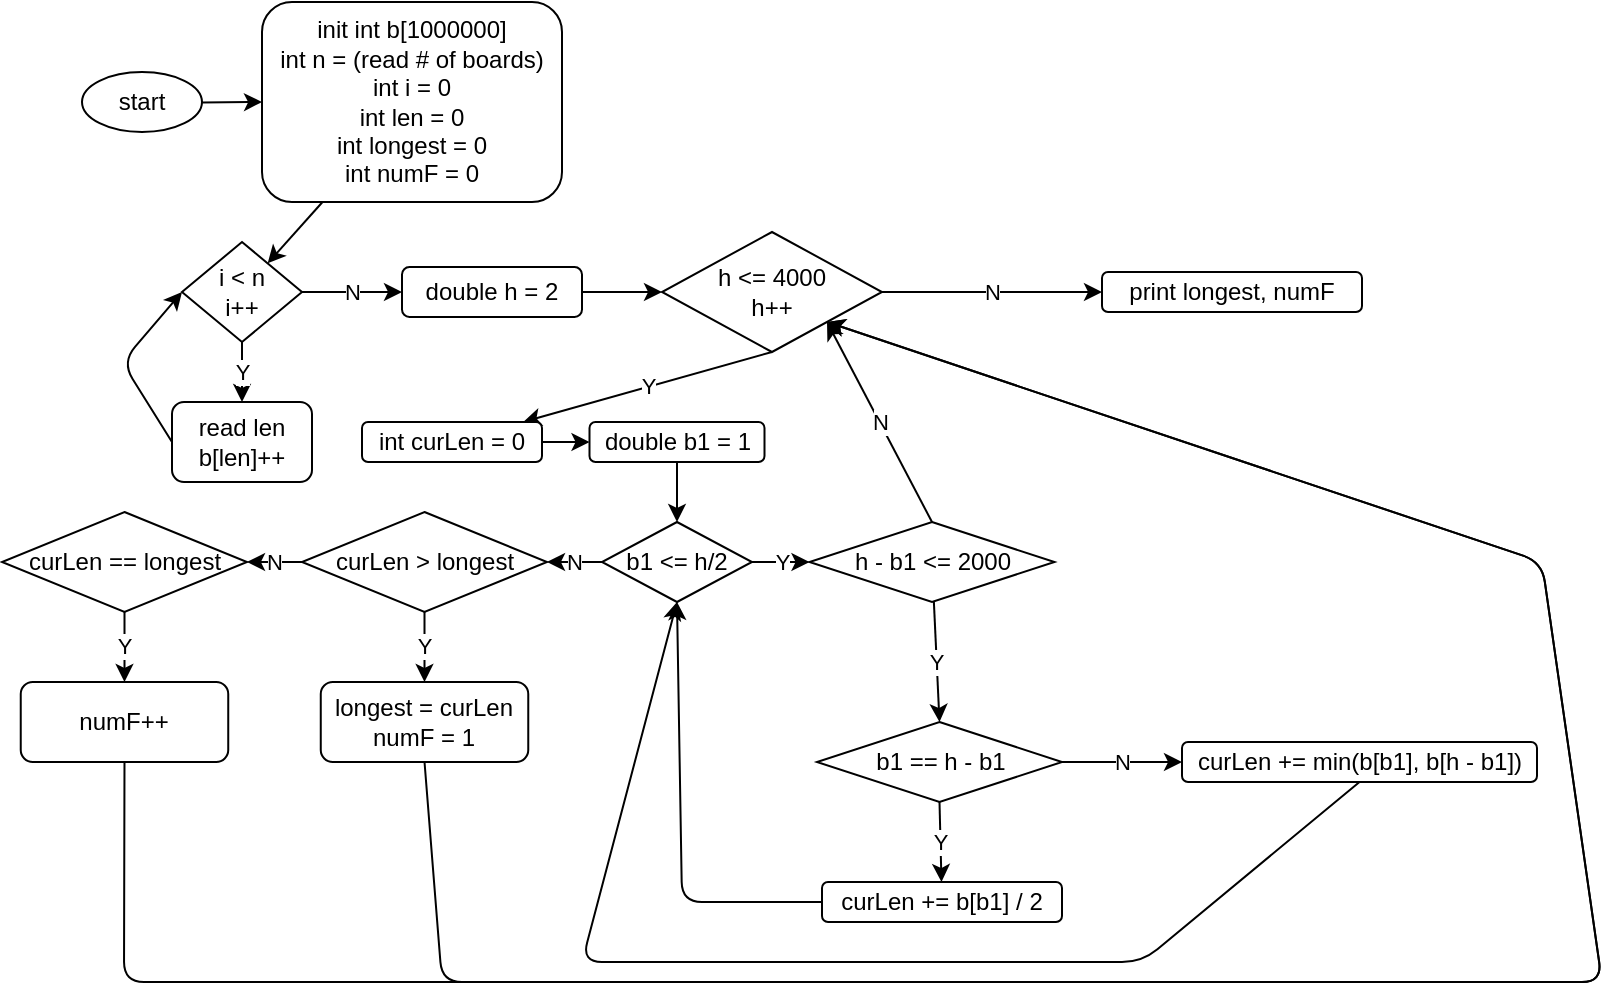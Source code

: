 <mxfile>
    <diagram id="ySyq6LQl65sqkJCk_Ndk" name="main">
        <mxGraphModel dx="969" dy="568" grid="1" gridSize="10" guides="1" tooltips="1" connect="1" arrows="1" fold="1" page="1" pageScale="1" pageWidth="850" pageHeight="1100" math="0" shadow="0">
            <root>
                <mxCell id="0"/>
                <mxCell id="1" parent="0"/>
                <mxCell id="5" value="" style="edgeStyle=none;html=1;" edge="1" parent="1" source="3" target="4">
                    <mxGeometry relative="1" as="geometry"/>
                </mxCell>
                <mxCell id="3" value="start" style="ellipse;whiteSpace=wrap;html=1;" vertex="1" parent="1">
                    <mxGeometry x="70" y="55" width="60" height="30" as="geometry"/>
                </mxCell>
                <mxCell id="8" value="" style="edgeStyle=none;html=1;" edge="1" parent="1" source="4" target="7">
                    <mxGeometry relative="1" as="geometry"/>
                </mxCell>
                <mxCell id="4" value="init int b[1000000]&lt;br&gt;int n = (read # of boards)&lt;br&gt;int i = 0&lt;br&gt;int len = 0&lt;br&gt;int longest = 0&lt;br&gt;int numF = 0" style="rounded=1;whiteSpace=wrap;html=1;" vertex="1" parent="1">
                    <mxGeometry x="160" y="20" width="150" height="100" as="geometry"/>
                </mxCell>
                <mxCell id="10" value="Y" style="edgeStyle=none;html=1;" edge="1" parent="1" source="7" target="9">
                    <mxGeometry relative="1" as="geometry"/>
                </mxCell>
                <mxCell id="13" value="N" style="edgeStyle=none;html=1;" edge="1" parent="1" source="7" target="12">
                    <mxGeometry relative="1" as="geometry"/>
                </mxCell>
                <mxCell id="7" value="i &amp;lt; n&lt;br&gt;i++" style="rhombus;whiteSpace=wrap;html=1;" vertex="1" parent="1">
                    <mxGeometry x="120" y="140" width="60" height="50" as="geometry"/>
                </mxCell>
                <mxCell id="11" style="edgeStyle=none;html=1;exitX=0;exitY=0.5;exitDx=0;exitDy=0;entryX=0;entryY=0.5;entryDx=0;entryDy=0;" edge="1" parent="1" source="9" target="7">
                    <mxGeometry relative="1" as="geometry">
                        <Array as="points">
                            <mxPoint x="90" y="200"/>
                        </Array>
                    </mxGeometry>
                </mxCell>
                <mxCell id="9" value="read len&lt;br&gt;b[len]++" style="rounded=1;whiteSpace=wrap;html=1;" vertex="1" parent="1">
                    <mxGeometry x="115" y="220" width="70" height="40" as="geometry"/>
                </mxCell>
                <mxCell id="17" value="" style="edgeStyle=none;html=1;" edge="1" parent="1" source="12" target="15">
                    <mxGeometry relative="1" as="geometry"/>
                </mxCell>
                <mxCell id="12" value="double h = 2" style="rounded=1;whiteSpace=wrap;html=1;" vertex="1" parent="1">
                    <mxGeometry x="230" y="152.5" width="90" height="25" as="geometry"/>
                </mxCell>
                <mxCell id="19" value="Y" style="edgeStyle=none;html=1;exitX=0.5;exitY=1;exitDx=0;exitDy=0;" edge="1" parent="1" source="15" target="18">
                    <mxGeometry relative="1" as="geometry"/>
                </mxCell>
                <mxCell id="23" value="N" style="edgeStyle=none;html=1;" edge="1" parent="1" source="15" target="22">
                    <mxGeometry relative="1" as="geometry"/>
                </mxCell>
                <mxCell id="15" value="h &amp;lt;= 4000&lt;br&gt;h++" style="rhombus;whiteSpace=wrap;html=1;" vertex="1" parent="1">
                    <mxGeometry x="360" y="135" width="110" height="60" as="geometry"/>
                </mxCell>
                <mxCell id="25" value="" style="edgeStyle=none;html=1;" edge="1" parent="1" source="18" target="24">
                    <mxGeometry relative="1" as="geometry"/>
                </mxCell>
                <mxCell id="18" value="int curLen = 0" style="rounded=1;whiteSpace=wrap;html=1;" vertex="1" parent="1">
                    <mxGeometry x="210" y="230" width="90" height="20" as="geometry"/>
                </mxCell>
                <mxCell id="22" value="print longest, numF" style="rounded=1;whiteSpace=wrap;html=1;" vertex="1" parent="1">
                    <mxGeometry x="580" y="155" width="130" height="20" as="geometry"/>
                </mxCell>
                <mxCell id="28" value="" style="edgeStyle=none;html=1;" edge="1" parent="1" source="24" target="27">
                    <mxGeometry relative="1" as="geometry"/>
                </mxCell>
                <mxCell id="24" value="double b1 = 1" style="rounded=1;whiteSpace=wrap;html=1;" vertex="1" parent="1">
                    <mxGeometry x="323.75" y="230" width="87.5" height="20" as="geometry"/>
                </mxCell>
                <mxCell id="30" value="Y" style="edgeStyle=none;html=1;exitX=1;exitY=0.5;exitDx=0;exitDy=0;entryX=0;entryY=0.5;entryDx=0;entryDy=0;" edge="1" parent="1" source="27" target="29">
                    <mxGeometry relative="1" as="geometry"/>
                </mxCell>
                <mxCell id="54" value="N" style="edgeStyle=none;html=1;" edge="1" parent="1" source="27" target="53">
                    <mxGeometry relative="1" as="geometry"/>
                </mxCell>
                <mxCell id="27" value="b1 &amp;lt;= h/2" style="rhombus;whiteSpace=wrap;html=1;" vertex="1" parent="1">
                    <mxGeometry x="330" y="280" width="75" height="40" as="geometry"/>
                </mxCell>
                <mxCell id="32" value="N" style="edgeStyle=none;html=1;exitX=0.5;exitY=0;exitDx=0;exitDy=0;entryX=1;entryY=1;entryDx=0;entryDy=0;" edge="1" parent="1" source="29" target="15">
                    <mxGeometry relative="1" as="geometry">
                        <Array as="points"/>
                    </mxGeometry>
                </mxCell>
                <mxCell id="34" value="Y" style="edgeStyle=none;html=1;entryX=0.5;entryY=0;entryDx=0;entryDy=0;" edge="1" parent="1" source="29" target="37">
                    <mxGeometry relative="1" as="geometry">
                        <mxPoint x="731.25" y="300" as="targetPoint"/>
                    </mxGeometry>
                </mxCell>
                <mxCell id="29" value="h - b1 &amp;lt;= 2000" style="rhombus;whiteSpace=wrap;html=1;" vertex="1" parent="1">
                    <mxGeometry x="433.75" y="280" width="122.5" height="40" as="geometry"/>
                </mxCell>
                <mxCell id="41" value="Y" style="edgeStyle=none;html=1;exitX=0.5;exitY=1;exitDx=0;exitDy=0;" edge="1" parent="1" source="37" target="40">
                    <mxGeometry relative="1" as="geometry"/>
                </mxCell>
                <mxCell id="44" value="N" style="edgeStyle=none;html=1;exitX=1;exitY=0.5;exitDx=0;exitDy=0;entryX=0;entryY=0.5;entryDx=0;entryDy=0;" edge="1" parent="1" source="37" target="43">
                    <mxGeometry relative="1" as="geometry"/>
                </mxCell>
                <mxCell id="37" value="b1 == h - b1" style="rhombus;whiteSpace=wrap;html=1;" vertex="1" parent="1">
                    <mxGeometry x="437.5" y="380" width="122.5" height="40" as="geometry"/>
                </mxCell>
                <mxCell id="52" style="edgeStyle=none;html=1;exitX=0;exitY=0.5;exitDx=0;exitDy=0;entryX=0.5;entryY=1;entryDx=0;entryDy=0;" edge="1" parent="1" source="40" target="27">
                    <mxGeometry relative="1" as="geometry">
                        <Array as="points">
                            <mxPoint x="370" y="470"/>
                        </Array>
                    </mxGeometry>
                </mxCell>
                <mxCell id="40" value="curLen += b[b1] / 2" style="rounded=1;whiteSpace=wrap;html=1;" vertex="1" parent="1">
                    <mxGeometry x="440" y="460" width="120" height="20" as="geometry"/>
                </mxCell>
                <mxCell id="47" style="edgeStyle=none;html=1;exitX=0.5;exitY=1;exitDx=0;exitDy=0;entryX=0.5;entryY=1;entryDx=0;entryDy=0;" edge="1" parent="1" source="43" target="27">
                    <mxGeometry relative="1" as="geometry">
                        <Array as="points">
                            <mxPoint x="600" y="500"/>
                            <mxPoint x="320" y="500"/>
                        </Array>
                    </mxGeometry>
                </mxCell>
                <mxCell id="43" value="curLen += min(b[b1], b[h - b1])" style="rounded=1;whiteSpace=wrap;html=1;" vertex="1" parent="1">
                    <mxGeometry x="620" y="390" width="177.5" height="20" as="geometry"/>
                </mxCell>
                <mxCell id="56" value="Y" style="edgeStyle=none;html=1;" edge="1" parent="1" source="53" target="55">
                    <mxGeometry relative="1" as="geometry"/>
                </mxCell>
                <mxCell id="58" value="N" style="edgeStyle=none;html=1;" edge="1" parent="1" source="53" target="57">
                    <mxGeometry relative="1" as="geometry"/>
                </mxCell>
                <mxCell id="53" value="curLen &amp;gt; longest" style="rhombus;whiteSpace=wrap;html=1;" vertex="1" parent="1">
                    <mxGeometry x="180" y="275" width="122.5" height="50" as="geometry"/>
                </mxCell>
                <mxCell id="62" style="edgeStyle=none;html=1;exitX=0.5;exitY=1;exitDx=0;exitDy=0;entryX=1;entryY=1;entryDx=0;entryDy=0;" edge="1" parent="1" source="55" target="15">
                    <mxGeometry relative="1" as="geometry">
                        <Array as="points">
                            <mxPoint x="250" y="510"/>
                            <mxPoint x="830" y="510"/>
                            <mxPoint x="800" y="300"/>
                        </Array>
                    </mxGeometry>
                </mxCell>
                <mxCell id="55" value="longest = curLen&lt;br&gt;numF = 1" style="rounded=1;whiteSpace=wrap;html=1;" vertex="1" parent="1">
                    <mxGeometry x="189.38" y="360" width="103.75" height="40" as="geometry"/>
                </mxCell>
                <mxCell id="60" value="Y" style="edgeStyle=none;html=1;" edge="1" parent="1" source="57" target="59">
                    <mxGeometry relative="1" as="geometry"/>
                </mxCell>
                <mxCell id="57" value="curLen == longest" style="rhombus;whiteSpace=wrap;html=1;" vertex="1" parent="1">
                    <mxGeometry x="30" y="275" width="122.5" height="50" as="geometry"/>
                </mxCell>
                <mxCell id="63" style="edgeStyle=none;html=1;exitX=0.5;exitY=1;exitDx=0;exitDy=0;entryX=1;entryY=1;entryDx=0;entryDy=0;" edge="1" parent="1" source="59" target="15">
                    <mxGeometry relative="1" as="geometry">
                        <Array as="points">
                            <mxPoint x="91" y="510"/>
                            <mxPoint x="830" y="510"/>
                            <mxPoint x="800" y="300"/>
                        </Array>
                    </mxGeometry>
                </mxCell>
                <mxCell id="59" value="numF++" style="rounded=1;whiteSpace=wrap;html=1;" vertex="1" parent="1">
                    <mxGeometry x="39.37" y="360" width="103.75" height="40" as="geometry"/>
                </mxCell>
            </root>
        </mxGraphModel>
    </diagram>
</mxfile>